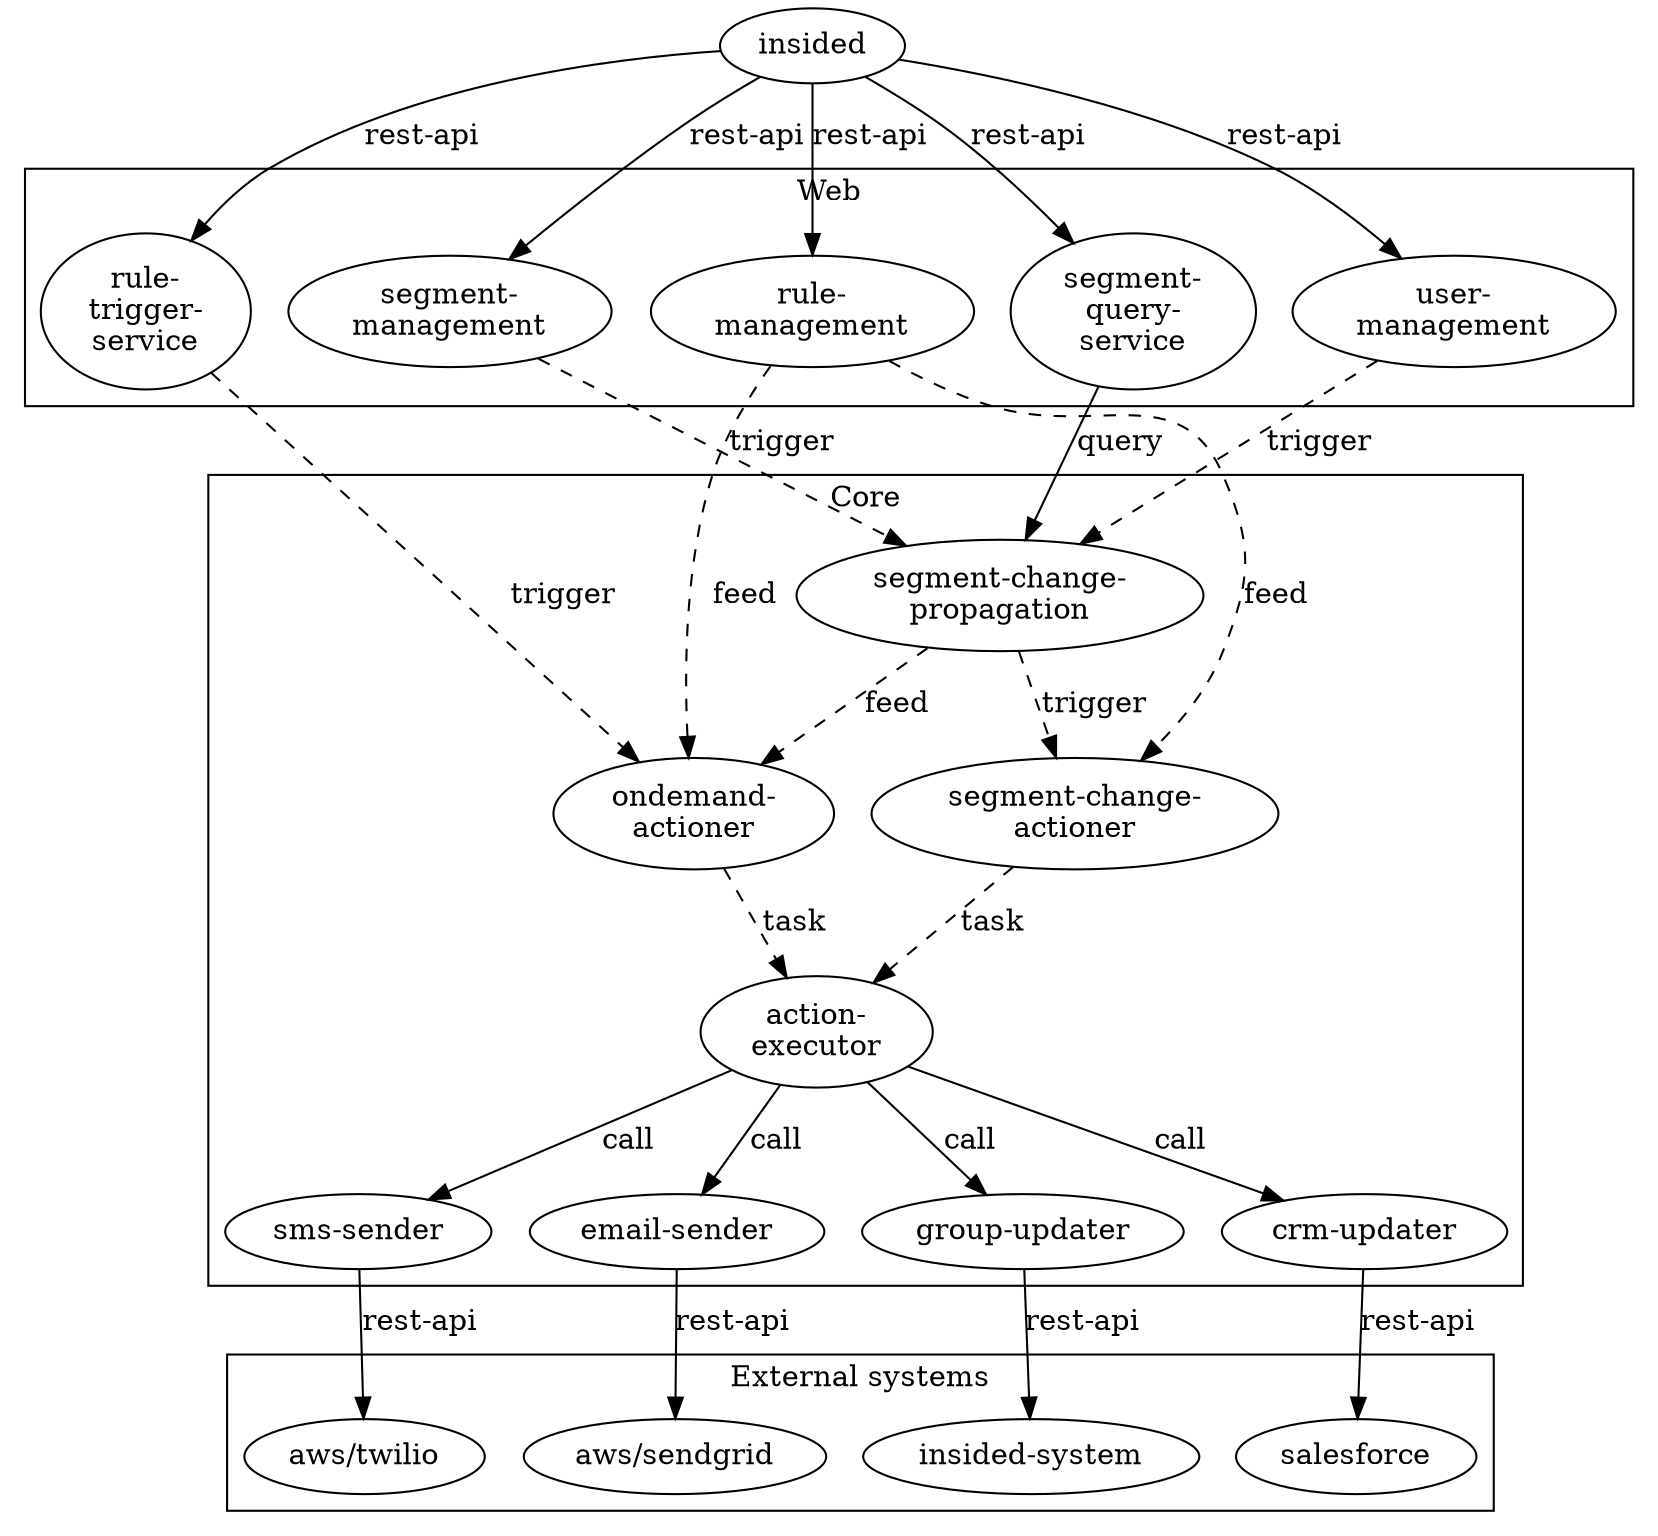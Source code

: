     digraph G {
    
      rankdir="TD"
      
      insided -> "rule-\ntrigger-\nservice" [label="rest-api"]
      insided -> "rule-\nmanagement" [label="rest-api"]
      insided -> "user-\nmanagement" [label="rest-api"]
      insided -> "segment-\nmanagement" [label="rest-api"]
      insided -> "segment-\nquery-\nservice" [label="rest-api"]

      subgraph cluster_Web {
          label = "Web"
          "rule-\ntrigger-\nservice"
          "rule-\nmanagement"
          "user-\nmanagement"
          "segment-\nmanagement"
          "segment-\nquery-\nservice"
      }

     subgraph cluster_Core {
          label = "Core"
          "ondemand-\nactioner"
          "segment-change-\npropagation"
          "segment-change-\nactioner"
          "action-\nexecutor"
          "sms-sender"
          "email-sender"
          "group-updater"
          "crm-updater"
      }

       subgraph cluster_External {
           label = "External systems"
            "aws/sendgrid"
            "aws/twilio"
            "insided-system"
            "salesforce"
        }

       "rule-\ntrigger-\nservice" -> "ondemand-\nactioner" [style=dashed, label=trigger]
      "segment-\nmanagement" -> "segment-change-\npropagation" [style=dashed, label=trigger]
      "segment-\nquery-\nservice" -> "segment-change-\npropagation" [label=query]

      "rule-\nmanagement" -> "ondemand-\nactioner" [style=dashed, label=feed]

      "user-\nmanagement" -> "segment-change-\npropagation" [style=dashed, label=trigger]
      "segment-change-\npropagation" -> "ondemand-\nactioner" [style=dashed, label=feed]

      "segment-change-\npropagation" -> "segment-change-\nactioner"  [style=dashed, label=trigger]
      "rule-\nmanagement" -> "segment-change-\nactioner" [style=dashed, label=feed]
      "segment-change-\nactioner" -> "action-\nexecutor" [style=dashed, label=task]

      "ondemand-\nactioner" -> "action-\nexecutor" [style=dashed, label=task]

      "action-\nexecutor" -> "sms-sender" [label=call]
      "action-\nexecutor" -> "email-sender" [label=call]
      "action-\nexecutor" -> "group-updater" [label=call]
      "action-\nexecutor" -> "crm-updater" [label=call]

      "email-sender" -> "aws/sendgrid" [label="rest-api"]
      "sms-sender" -> "aws/twilio" [label="rest-api"]
      "group-updater" -> "insided-system" [label="rest-api"]
      "crm-updater" -> "salesforce" [label="rest-api"]

    }